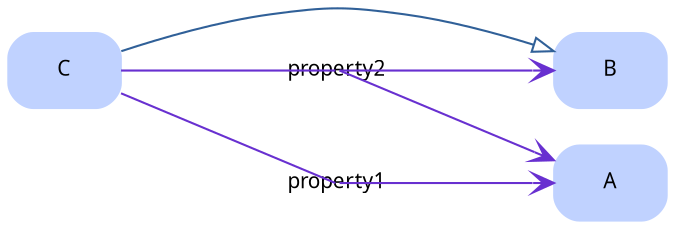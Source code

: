 
digraph "test2" {
  ranksep="1.0 equally";
  rankdir="LR";
  concentrate=true;

  
  node 
  [label="test2",tooltip="test2",URL="http://localhost/dot/test2",target="_top",fontname="sans-serif",fontsize="10.0"]
  ;
  edge 
  [label="test2",tooltip="test2",URL="http://localhost/dot/test2",target="_top",fontname="sans-serif",fontsize="10.0"]
  ;

  subgraph main {
  
  label="test2";
  tooltip="http://localhost/dot/test2";
  bgcolor="#f0f0f8";fontname="sans-serif";fontsize="8.0";
    "A" 
  [label="A",tooltip="Class A",URL="http://localhost/dot/test2#A",target="_top",color="#c0d2ff",shape="box",style="rounded,filled"]
  ;
    
    "B" 
  [label="B",tooltip="Class B",URL="http://localhost/dot/test2#B",target="_top",color="#c0d2ff",shape="box",style="rounded,filled"]
  ;
    
    "C" 
  [label="C",tooltip="Class C",URL="http://localhost/dot/test2#C",target="_top",color="#c0d2ff",shape="box",style="rounded,filled"]
  ;
    
    "B" -> "C" 
  [label="",tooltip="",dir="back",arrowhead="onormal",arrowtail="onormal",color="#306098"]
  ;
      
    "property1"  
  [label="property1",tooltip="property 1",URL="http://localhost/dot/test2#property1",target="_top",color="#6830d0",shape="none"]
  ;
    
    "C" -> "property1" 
  [label="",tooltip="C → property1",URL="http://localhost/dot/test2#property1",target="_top",arrowhead="none",headclip="false",color="#6830d0",weight="5"]
  ;
  
    "property1" -> "A" 
  [label="",tooltip="property1 → A",URL="http://localhost/dot/test2#property1",target="_top",arrowhead="vee",arrowtail="none",tailclip="false",color="#6830d0",weight="5"]
  ;
  
    "property2"  
  [label="property2",tooltip="property 2",URL="http://localhost/dot/test2#property2",target="_top",color="#6830d0",shape="none"]
  ;
    
    "C" -> "property2" 
  [label="",tooltip="C → property2",URL="http://localhost/dot/test2#property2",target="_top",arrowhead="none",headclip="false",color="#6830d0",weight="5"]
  ;
  
    "property2" -> "A" 
  [label="",tooltip="property2 → A",URL="http://localhost/dot/test2#property2",target="_top",arrowhead="vee",arrowtail="none",tailclip="false",color="#6830d0",weight="5"]
  ;
  
    "property2" -> "B" 
  [label="",tooltip="property2 → B",URL="http://localhost/dot/test2#property2",target="_top",arrowhead="vee",arrowtail="none",tailclip="false",color="#6830d0",weight="5"]
  ;
  
  }
    
}
 